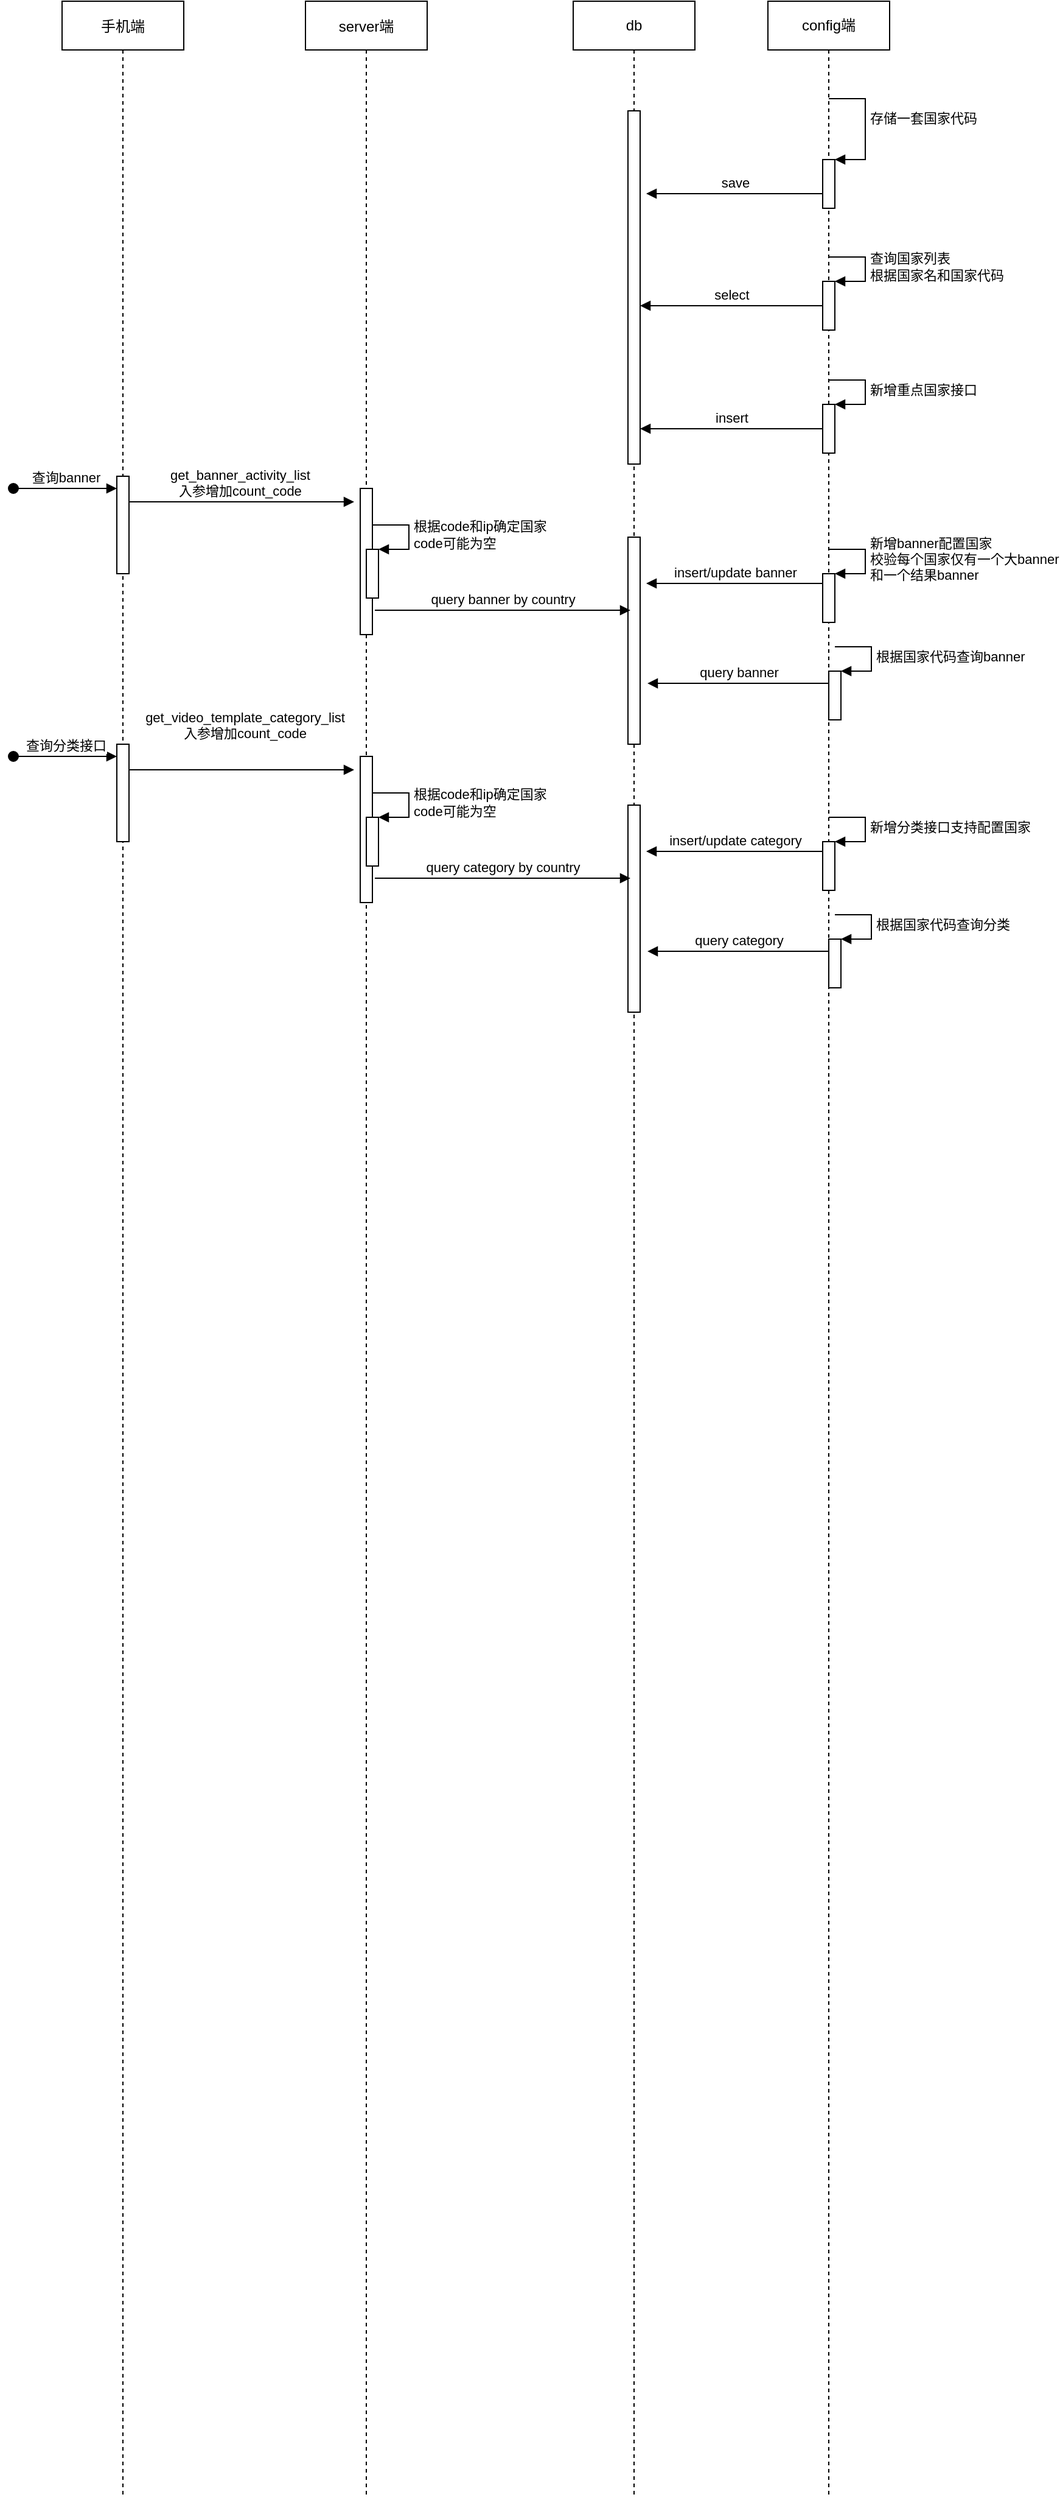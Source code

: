 <mxfile version="20.5.1" type="github">
  <diagram id="kgpKYQtTHZ0yAKxKKP6v" name="Page-1">
    <mxGraphModel dx="1108" dy="450" grid="1" gridSize="10" guides="1" tooltips="1" connect="1" arrows="1" fold="1" page="1" pageScale="1" pageWidth="850" pageHeight="1100" math="0" shadow="0">
      <root>
        <mxCell id="0" />
        <mxCell id="1" parent="0" />
        <mxCell id="3nuBFxr9cyL0pnOWT2aG-1" value="手机端" style="shape=umlLifeline;perimeter=lifelinePerimeter;container=1;collapsible=0;recursiveResize=0;rounded=0;shadow=0;strokeWidth=1;" parent="1" vertex="1">
          <mxGeometry x="150" y="80" width="100" height="2050" as="geometry" />
        </mxCell>
        <mxCell id="GFjoYGN8T0g-vUBnzk1q-30" value="" style="html=1;points=[];perimeter=orthogonalPerimeter;" vertex="1" parent="3nuBFxr9cyL0pnOWT2aG-1">
          <mxGeometry x="45" y="390" width="10" height="80" as="geometry" />
        </mxCell>
        <mxCell id="GFjoYGN8T0g-vUBnzk1q-31" value="查询banner" style="html=1;verticalAlign=bottom;startArrow=oval;endArrow=block;startSize=8;rounded=0;" edge="1" target="GFjoYGN8T0g-vUBnzk1q-30" parent="3nuBFxr9cyL0pnOWT2aG-1">
          <mxGeometry relative="1" as="geometry">
            <mxPoint x="-40" y="400" as="sourcePoint" />
          </mxGeometry>
        </mxCell>
        <mxCell id="3nuBFxr9cyL0pnOWT2aG-5" value="server端" style="shape=umlLifeline;perimeter=lifelinePerimeter;container=1;collapsible=0;recursiveResize=0;rounded=0;shadow=0;strokeWidth=1;" parent="1" vertex="1">
          <mxGeometry x="350" y="80" width="100" height="2050" as="geometry" />
        </mxCell>
        <mxCell id="GFjoYGN8T0g-vUBnzk1q-32" value="" style="html=1;points=[];perimeter=orthogonalPerimeter;" vertex="1" parent="3nuBFxr9cyL0pnOWT2aG-5">
          <mxGeometry x="45" y="400" width="10" height="120" as="geometry" />
        </mxCell>
        <mxCell id="GFjoYGN8T0g-vUBnzk1q-37" value="" style="html=1;points=[];perimeter=orthogonalPerimeter;" vertex="1" parent="3nuBFxr9cyL0pnOWT2aG-5">
          <mxGeometry x="50" y="450" width="10" height="40" as="geometry" />
        </mxCell>
        <mxCell id="GFjoYGN8T0g-vUBnzk1q-38" value="根据code和ip确定国家&lt;br&gt;code可能为空" style="edgeStyle=orthogonalEdgeStyle;html=1;align=left;spacingLeft=2;endArrow=block;rounded=0;entryX=1;entryY=0;" edge="1" target="GFjoYGN8T0g-vUBnzk1q-37" parent="3nuBFxr9cyL0pnOWT2aG-5">
          <mxGeometry relative="1" as="geometry">
            <mxPoint x="55" y="430" as="sourcePoint" />
            <Array as="points">
              <mxPoint x="85" y="430" />
            </Array>
          </mxGeometry>
        </mxCell>
        <mxCell id="-C8EP_UMgjdFby-XU8R--2" value="db" style="shape=umlLifeline;perimeter=lifelinePerimeter;whiteSpace=wrap;html=1;container=1;collapsible=0;recursiveResize=0;outlineConnect=0;" parent="1" vertex="1">
          <mxGeometry x="570" y="80" width="100" height="2050" as="geometry" />
        </mxCell>
        <mxCell id="-C8EP_UMgjdFby-XU8R--9" value="" style="html=1;points=[];perimeter=orthogonalPerimeter;" parent="-C8EP_UMgjdFby-XU8R--2" vertex="1">
          <mxGeometry x="45" y="90" width="10" height="290" as="geometry" />
        </mxCell>
        <mxCell id="GFjoYGN8T0g-vUBnzk1q-26" value="" style="html=1;points=[];perimeter=orthogonalPerimeter;" vertex="1" parent="-C8EP_UMgjdFby-XU8R--2">
          <mxGeometry x="45" y="440" width="10" height="170" as="geometry" />
        </mxCell>
        <mxCell id="-C8EP_UMgjdFby-XU8R--3" value="config端" style="shape=umlLifeline;perimeter=lifelinePerimeter;whiteSpace=wrap;html=1;container=1;collapsible=0;recursiveResize=0;outlineConnect=0;" parent="1" vertex="1">
          <mxGeometry x="730" y="80" width="100" height="2050" as="geometry" />
        </mxCell>
        <mxCell id="-C8EP_UMgjdFby-XU8R--4" value="" style="html=1;points=[];perimeter=orthogonalPerimeter;" parent="-C8EP_UMgjdFby-XU8R--3" vertex="1">
          <mxGeometry x="45" y="130" width="10" height="40" as="geometry" />
        </mxCell>
        <mxCell id="-C8EP_UMgjdFby-XU8R--5" value="&#xa;&lt;span style=&quot;color: rgb(0, 0, 0); font-family: Helvetica; font-size: 11px; font-style: normal; font-variant-ligatures: normal; font-variant-caps: normal; font-weight: 400; letter-spacing: normal; orphans: 2; text-align: left; text-indent: 0px; text-transform: none; widows: 2; word-spacing: 0px; -webkit-text-stroke-width: 0px; background-color: rgb(255, 255, 255); text-decoration-thickness: initial; text-decoration-style: initial; text-decoration-color: initial; float: none; display: inline !important;&quot;&gt;存储一套国家代码&lt;/span&gt;&#xa;&#xa;" style="edgeStyle=orthogonalEdgeStyle;html=1;align=left;spacingLeft=2;endArrow=block;rounded=0;entryX=1;entryY=0;" parent="-C8EP_UMgjdFby-XU8R--3" target="-C8EP_UMgjdFby-XU8R--4" edge="1">
          <mxGeometry relative="1" as="geometry">
            <mxPoint x="50" y="80" as="sourcePoint" />
            <Array as="points">
              <mxPoint x="80" y="80" />
            </Array>
          </mxGeometry>
        </mxCell>
        <mxCell id="GFjoYGN8T0g-vUBnzk1q-10" value="" style="html=1;points=[];perimeter=orthogonalPerimeter;" vertex="1" parent="-C8EP_UMgjdFby-XU8R--3">
          <mxGeometry x="45" y="331" width="10" height="40" as="geometry" />
        </mxCell>
        <mxCell id="GFjoYGN8T0g-vUBnzk1q-11" value="新增重点国家接口" style="edgeStyle=orthogonalEdgeStyle;html=1;align=left;spacingLeft=2;endArrow=block;rounded=0;entryX=1;entryY=0;" edge="1" target="GFjoYGN8T0g-vUBnzk1q-10" parent="-C8EP_UMgjdFby-XU8R--3">
          <mxGeometry relative="1" as="geometry">
            <mxPoint x="50" y="311" as="sourcePoint" />
            <Array as="points">
              <mxPoint x="80" y="311" />
            </Array>
          </mxGeometry>
        </mxCell>
        <mxCell id="GFjoYGN8T0g-vUBnzk1q-17" value="" style="html=1;points=[];perimeter=orthogonalPerimeter;" vertex="1" parent="-C8EP_UMgjdFby-XU8R--3">
          <mxGeometry x="45" y="230" width="10" height="40" as="geometry" />
        </mxCell>
        <mxCell id="GFjoYGN8T0g-vUBnzk1q-18" value="查询国家列表&lt;br&gt;根据国家名和国家代码" style="edgeStyle=orthogonalEdgeStyle;html=1;align=left;spacingLeft=2;endArrow=block;rounded=0;entryX=1;entryY=0;" edge="1" target="GFjoYGN8T0g-vUBnzk1q-17" parent="-C8EP_UMgjdFby-XU8R--3">
          <mxGeometry relative="1" as="geometry">
            <mxPoint x="50" y="210" as="sourcePoint" />
            <Array as="points">
              <mxPoint x="80" y="210" />
            </Array>
          </mxGeometry>
        </mxCell>
        <mxCell id="GFjoYGN8T0g-vUBnzk1q-24" value="" style="html=1;points=[];perimeter=orthogonalPerimeter;" vertex="1" parent="-C8EP_UMgjdFby-XU8R--3">
          <mxGeometry x="45" y="470" width="10" height="40" as="geometry" />
        </mxCell>
        <mxCell id="GFjoYGN8T0g-vUBnzk1q-25" value="新增banner配置国家&lt;br&gt;校验每个国家仅有一个大banner&lt;br&gt;和一个结果banner" style="edgeStyle=orthogonalEdgeStyle;html=1;align=left;spacingLeft=2;endArrow=block;rounded=0;entryX=1;entryY=0;" edge="1" target="GFjoYGN8T0g-vUBnzk1q-24" parent="-C8EP_UMgjdFby-XU8R--3">
          <mxGeometry relative="1" as="geometry">
            <mxPoint x="50" y="450" as="sourcePoint" />
            <Array as="points">
              <mxPoint x="80" y="450" />
            </Array>
          </mxGeometry>
        </mxCell>
        <mxCell id="GFjoYGN8T0g-vUBnzk1q-51" value="" style="html=1;points=[];perimeter=orthogonalPerimeter;" vertex="1" parent="-C8EP_UMgjdFby-XU8R--3">
          <mxGeometry x="50" y="550" width="10" height="40" as="geometry" />
        </mxCell>
        <mxCell id="GFjoYGN8T0g-vUBnzk1q-52" value="根据国家代码查询banner" style="edgeStyle=orthogonalEdgeStyle;html=1;align=left;spacingLeft=2;endArrow=block;rounded=0;entryX=1;entryY=0;" edge="1" target="GFjoYGN8T0g-vUBnzk1q-51" parent="-C8EP_UMgjdFby-XU8R--3">
          <mxGeometry relative="1" as="geometry">
            <mxPoint x="55" y="530" as="sourcePoint" />
            <Array as="points">
              <mxPoint x="85" y="530" />
            </Array>
          </mxGeometry>
        </mxCell>
        <mxCell id="GFjoYGN8T0g-vUBnzk1q-54" value="" style="html=1;points=[];perimeter=orthogonalPerimeter;" vertex="1" parent="-C8EP_UMgjdFby-XU8R--3">
          <mxGeometry x="-535" y="610" width="10" height="80" as="geometry" />
        </mxCell>
        <mxCell id="GFjoYGN8T0g-vUBnzk1q-55" value="查询分类接口" style="html=1;verticalAlign=bottom;startArrow=oval;endArrow=block;startSize=8;rounded=0;" edge="1" parent="-C8EP_UMgjdFby-XU8R--3" target="GFjoYGN8T0g-vUBnzk1q-54">
          <mxGeometry relative="1" as="geometry">
            <mxPoint x="-620" y="620" as="sourcePoint" />
          </mxGeometry>
        </mxCell>
        <mxCell id="GFjoYGN8T0g-vUBnzk1q-56" value="" style="html=1;points=[];perimeter=orthogonalPerimeter;" vertex="1" parent="-C8EP_UMgjdFby-XU8R--3">
          <mxGeometry x="-335" y="620" width="10" height="120" as="geometry" />
        </mxCell>
        <mxCell id="GFjoYGN8T0g-vUBnzk1q-57" value="" style="html=1;points=[];perimeter=orthogonalPerimeter;" vertex="1" parent="-C8EP_UMgjdFby-XU8R--3">
          <mxGeometry x="-330" y="670" width="10" height="40" as="geometry" />
        </mxCell>
        <mxCell id="GFjoYGN8T0g-vUBnzk1q-58" value="根据code和ip确定国家&lt;br&gt;code可能为空" style="edgeStyle=orthogonalEdgeStyle;html=1;align=left;spacingLeft=2;endArrow=block;rounded=0;entryX=1;entryY=0;" edge="1" parent="-C8EP_UMgjdFby-XU8R--3" target="GFjoYGN8T0g-vUBnzk1q-57">
          <mxGeometry relative="1" as="geometry">
            <mxPoint x="-325" y="650" as="sourcePoint" />
            <Array as="points">
              <mxPoint x="-295" y="650" />
            </Array>
          </mxGeometry>
        </mxCell>
        <mxCell id="GFjoYGN8T0g-vUBnzk1q-59" value="" style="html=1;points=[];perimeter=orthogonalPerimeter;" vertex="1" parent="-C8EP_UMgjdFby-XU8R--3">
          <mxGeometry x="-115" y="660" width="10" height="170" as="geometry" />
        </mxCell>
        <mxCell id="GFjoYGN8T0g-vUBnzk1q-60" value="" style="html=1;points=[];perimeter=orthogonalPerimeter;" vertex="1" parent="-C8EP_UMgjdFby-XU8R--3">
          <mxGeometry x="45" y="690" width="10" height="40" as="geometry" />
        </mxCell>
        <mxCell id="GFjoYGN8T0g-vUBnzk1q-61" value="新增分类接口支持配置国家" style="edgeStyle=orthogonalEdgeStyle;html=1;align=left;spacingLeft=2;endArrow=block;rounded=0;entryX=1;entryY=0;" edge="1" parent="-C8EP_UMgjdFby-XU8R--3" target="GFjoYGN8T0g-vUBnzk1q-60">
          <mxGeometry relative="1" as="geometry">
            <mxPoint x="50" y="670" as="sourcePoint" />
            <Array as="points">
              <mxPoint x="80" y="670" />
            </Array>
          </mxGeometry>
        </mxCell>
        <mxCell id="GFjoYGN8T0g-vUBnzk1q-62" value="" style="html=1;points=[];perimeter=orthogonalPerimeter;" vertex="1" parent="-C8EP_UMgjdFby-XU8R--3">
          <mxGeometry x="50" y="770" width="10" height="40" as="geometry" />
        </mxCell>
        <mxCell id="GFjoYGN8T0g-vUBnzk1q-63" value="根据国家代码查询分类" style="edgeStyle=orthogonalEdgeStyle;html=1;align=left;spacingLeft=2;endArrow=block;rounded=0;entryX=1;entryY=0;" edge="1" parent="-C8EP_UMgjdFby-XU8R--3" target="GFjoYGN8T0g-vUBnzk1q-62">
          <mxGeometry relative="1" as="geometry">
            <mxPoint x="55" y="750" as="sourcePoint" />
            <Array as="points">
              <mxPoint x="85" y="750" />
            </Array>
          </mxGeometry>
        </mxCell>
        <mxCell id="GFjoYGN8T0g-vUBnzk1q-64" value="insert/update category" style="html=1;verticalAlign=bottom;endArrow=block;rounded=0;entryX=1.5;entryY=0.4;entryDx=0;entryDy=0;entryPerimeter=0;" edge="1" parent="-C8EP_UMgjdFby-XU8R--3">
          <mxGeometry width="80" relative="1" as="geometry">
            <mxPoint x="45" y="698" as="sourcePoint" />
            <mxPoint x="-100" y="698" as="targetPoint" />
          </mxGeometry>
        </mxCell>
        <mxCell id="GFjoYGN8T0g-vUBnzk1q-65" value="query category&amp;nbsp;by country" style="html=1;verticalAlign=bottom;endArrow=block;rounded=0;" edge="1" parent="-C8EP_UMgjdFby-XU8R--3">
          <mxGeometry width="80" relative="1" as="geometry">
            <mxPoint x="-323" y="720" as="sourcePoint" />
            <mxPoint x="-113" y="720" as="targetPoint" />
          </mxGeometry>
        </mxCell>
        <mxCell id="GFjoYGN8T0g-vUBnzk1q-66" value="&lt;span style=&quot;color: rgb(0, 0, 0); font-family: Helvetica; font-size: 11px; font-style: normal; font-variant-ligatures: normal; font-variant-caps: normal; font-weight: 400; letter-spacing: normal; orphans: 2; text-align: center; text-indent: 0px; text-transform: none; widows: 2; word-spacing: 0px; -webkit-text-stroke-width: 0px; background-color: rgb(255, 255, 255); text-decoration-thickness: initial; text-decoration-style: initial; text-decoration-color: initial; float: none; display: inline !important;&quot;&gt;get_video_template_category_list&lt;/span&gt;&lt;br style=&quot;color: rgb(0, 0, 0); font-family: Helvetica; font-size: 11px; font-style: normal; font-variant-ligatures: normal; font-variant-caps: normal; font-weight: 400; letter-spacing: normal; orphans: 2; text-align: center; text-indent: 0px; text-transform: none; widows: 2; word-spacing: 0px; -webkit-text-stroke-width: 0px; text-decoration-thickness: initial; text-decoration-style: initial; text-decoration-color: initial;&quot;&gt;&lt;span style=&quot;color: rgb(0, 0, 0); font-family: Helvetica; font-size: 11px; font-style: normal; font-variant-ligatures: normal; font-variant-caps: normal; font-weight: 400; letter-spacing: normal; orphans: 2; text-align: center; text-indent: 0px; text-transform: none; widows: 2; word-spacing: 0px; -webkit-text-stroke-width: 0px; background-color: rgb(255, 255, 255); text-decoration-thickness: initial; text-decoration-style: initial; text-decoration-color: initial; float: none; display: inline !important;&quot;&gt;入参增加count_code&lt;/span&gt;" style="html=1;verticalAlign=bottom;endArrow=block;rounded=0;" edge="1" parent="-C8EP_UMgjdFby-XU8R--3">
          <mxGeometry x="0.027" y="21" width="80" relative="1" as="geometry">
            <mxPoint x="-525" y="631" as="sourcePoint" />
            <mxPoint x="-340" y="631" as="targetPoint" />
            <mxPoint as="offset" />
          </mxGeometry>
        </mxCell>
        <mxCell id="GFjoYGN8T0g-vUBnzk1q-67" value="query category" style="html=1;verticalAlign=bottom;endArrow=block;rounded=0;entryX=1.6;entryY=0.706;entryDx=0;entryDy=0;entryPerimeter=0;" edge="1" parent="-C8EP_UMgjdFby-XU8R--3" source="GFjoYGN8T0g-vUBnzk1q-62" target="GFjoYGN8T0g-vUBnzk1q-59">
          <mxGeometry width="80" relative="1" as="geometry">
            <mxPoint x="-60" y="780" as="sourcePoint" />
            <mxPoint x="20" y="780" as="targetPoint" />
          </mxGeometry>
        </mxCell>
        <mxCell id="GFjoYGN8T0g-vUBnzk1q-20" value="save" style="html=1;verticalAlign=bottom;endArrow=block;rounded=0;exitX=0;exitY=0.7;exitDx=0;exitDy=0;exitPerimeter=0;" edge="1" parent="1" source="-C8EP_UMgjdFby-XU8R--4">
          <mxGeometry width="80" relative="1" as="geometry">
            <mxPoint x="660" y="230" as="sourcePoint" />
            <mxPoint x="630" y="238" as="targetPoint" />
          </mxGeometry>
        </mxCell>
        <mxCell id="GFjoYGN8T0g-vUBnzk1q-19" value="select" style="html=1;verticalAlign=bottom;endArrow=block;rounded=0;" edge="1" parent="1" source="GFjoYGN8T0g-vUBnzk1q-17" target="-C8EP_UMgjdFby-XU8R--9">
          <mxGeometry width="80" relative="1" as="geometry">
            <mxPoint x="720" y="360" as="sourcePoint" />
            <mxPoint x="740" y="329" as="targetPoint" />
          </mxGeometry>
        </mxCell>
        <mxCell id="GFjoYGN8T0g-vUBnzk1q-23" value="insert" style="html=1;verticalAlign=bottom;endArrow=block;rounded=0;" edge="1" parent="1" source="GFjoYGN8T0g-vUBnzk1q-10" target="-C8EP_UMgjdFby-XU8R--9">
          <mxGeometry width="80" relative="1" as="geometry">
            <mxPoint x="680" y="430" as="sourcePoint" />
            <mxPoint x="760" y="430" as="targetPoint" />
          </mxGeometry>
        </mxCell>
        <mxCell id="GFjoYGN8T0g-vUBnzk1q-28" value="insert/update banner" style="html=1;verticalAlign=bottom;endArrow=block;rounded=0;entryX=1.5;entryY=0.4;entryDx=0;entryDy=0;entryPerimeter=0;" edge="1" parent="1">
          <mxGeometry width="80" relative="1" as="geometry">
            <mxPoint x="775" y="558" as="sourcePoint" />
            <mxPoint x="630" y="558" as="targetPoint" />
          </mxGeometry>
        </mxCell>
        <mxCell id="GFjoYGN8T0g-vUBnzk1q-35" value="query banner by country" style="html=1;verticalAlign=bottom;endArrow=block;rounded=0;" edge="1" parent="1">
          <mxGeometry width="80" relative="1" as="geometry">
            <mxPoint x="407" y="580" as="sourcePoint" />
            <mxPoint x="617" y="580" as="targetPoint" />
          </mxGeometry>
        </mxCell>
        <mxCell id="GFjoYGN8T0g-vUBnzk1q-36" value="&lt;span style=&quot;color: rgb(0, 0, 0); font-family: Helvetica; font-size: 11px; font-style: normal; font-variant-ligatures: normal; font-variant-caps: normal; font-weight: 400; letter-spacing: normal; orphans: 2; text-align: center; text-indent: 0px; text-transform: none; widows: 2; word-spacing: 0px; -webkit-text-stroke-width: 0px; background-color: rgb(255, 255, 255); text-decoration-thickness: initial; text-decoration-style: initial; text-decoration-color: initial; float: none; display: inline !important;&quot;&gt;get_banner_activity_list&lt;/span&gt;&lt;br style=&quot;color: rgb(0, 0, 0); font-family: Helvetica; font-size: 11px; font-style: normal; font-variant-ligatures: normal; font-variant-caps: normal; font-weight: 400; letter-spacing: normal; orphans: 2; text-align: center; text-indent: 0px; text-transform: none; widows: 2; word-spacing: 0px; -webkit-text-stroke-width: 0px; text-decoration-thickness: initial; text-decoration-style: initial; text-decoration-color: initial;&quot;&gt;&lt;span style=&quot;color: rgb(0, 0, 0); font-family: Helvetica; font-size: 11px; font-style: normal; font-variant-ligatures: normal; font-variant-caps: normal; font-weight: 400; letter-spacing: normal; orphans: 2; text-align: center; text-indent: 0px; text-transform: none; widows: 2; word-spacing: 0px; -webkit-text-stroke-width: 0px; background-color: rgb(255, 255, 255); text-decoration-thickness: initial; text-decoration-style: initial; text-decoration-color: initial; float: none; display: inline !important;&quot;&gt;入参增加count_code&lt;/span&gt;" style="html=1;verticalAlign=bottom;endArrow=block;rounded=0;" edge="1" parent="1">
          <mxGeometry x="-0.023" width="80" relative="1" as="geometry">
            <mxPoint x="205" y="491" as="sourcePoint" />
            <mxPoint x="390" y="491" as="targetPoint" />
            <mxPoint as="offset" />
          </mxGeometry>
        </mxCell>
        <mxCell id="GFjoYGN8T0g-vUBnzk1q-53" value="query banner" style="html=1;verticalAlign=bottom;endArrow=block;rounded=0;entryX=1.6;entryY=0.706;entryDx=0;entryDy=0;entryPerimeter=0;" edge="1" parent="1" source="GFjoYGN8T0g-vUBnzk1q-51" target="GFjoYGN8T0g-vUBnzk1q-26">
          <mxGeometry width="80" relative="1" as="geometry">
            <mxPoint x="670" y="640" as="sourcePoint" />
            <mxPoint x="750" y="640" as="targetPoint" />
          </mxGeometry>
        </mxCell>
      </root>
    </mxGraphModel>
  </diagram>
</mxfile>
